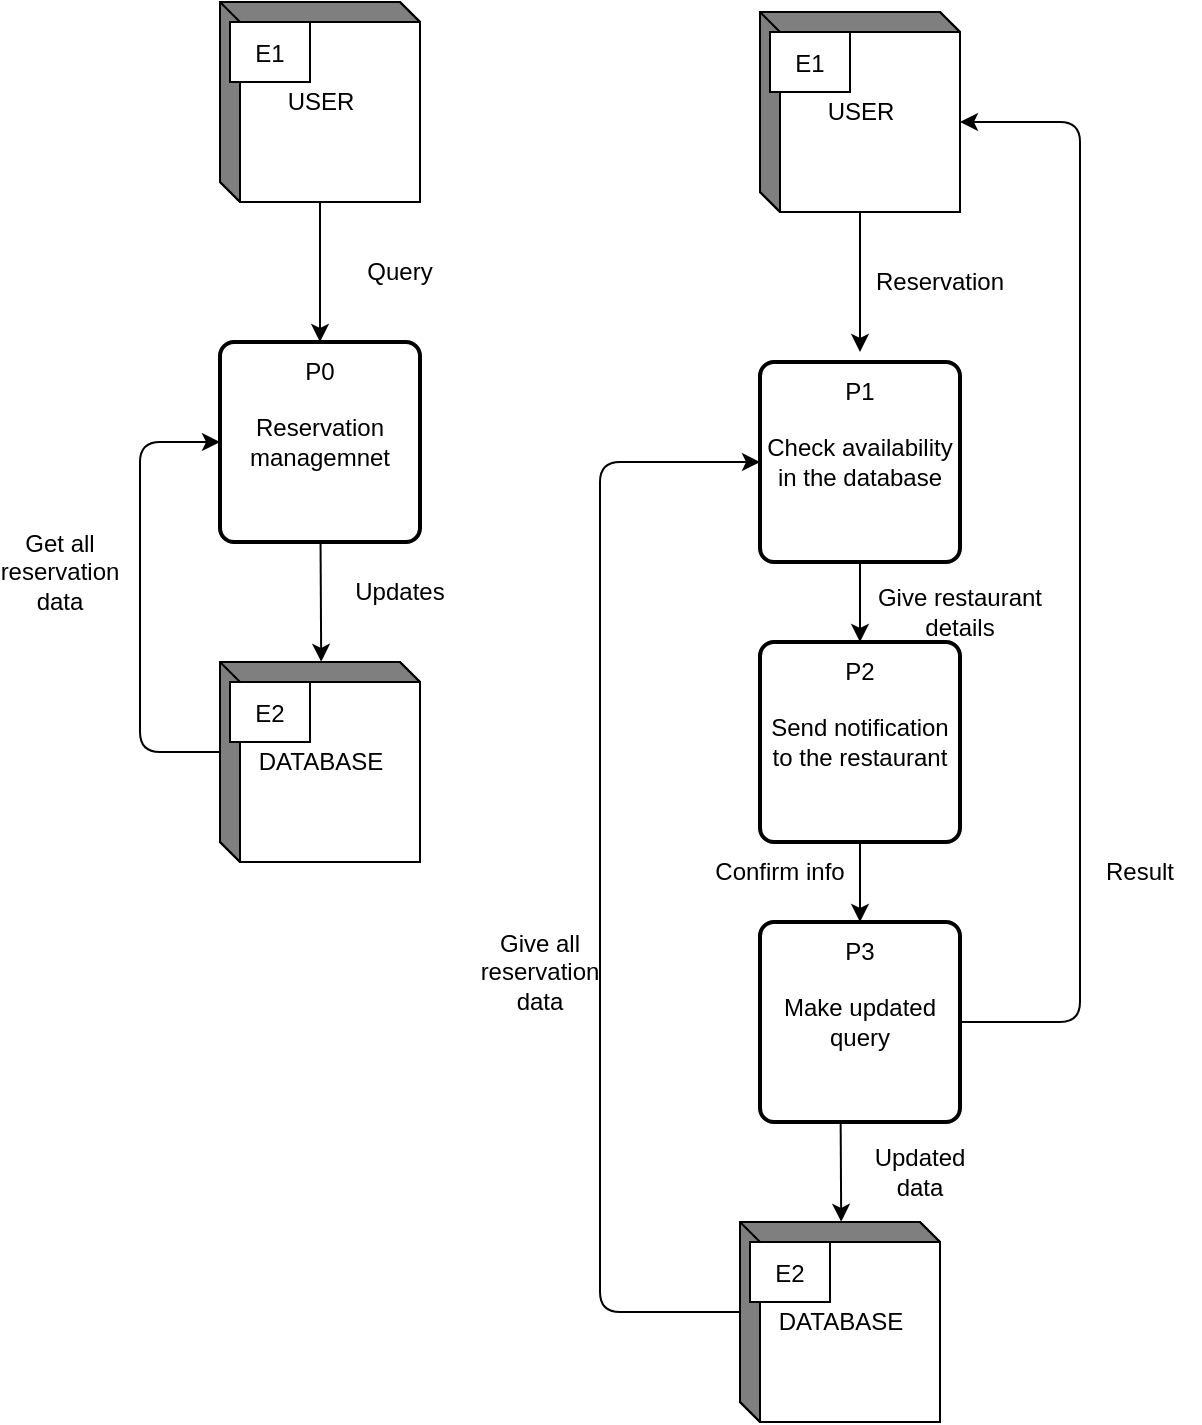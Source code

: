 <mxfile>
    <diagram id="izCZo8rphefjfw74UFTz" name="Page-1">
        <mxGraphModel dx="1393" dy="430" grid="1" gridSize="10" guides="1" tooltips="1" connect="1" arrows="1" fold="1" page="1" pageScale="1" pageWidth="850" pageHeight="1100" math="0" shadow="0">
            <root>
                <mxCell id="0"/>
                <mxCell id="1" parent="0"/>
                <mxCell id="138" style="edgeStyle=none;html=1;entryX=0.5;entryY=0;entryDx=0;entryDy=0;" parent="1" source="130" target="135" edge="1">
                    <mxGeometry relative="1" as="geometry"/>
                </mxCell>
                <mxCell id="130" value="USER" style="html=1;dashed=0;whitespace=wrap;shape=mxgraph.dfd.externalEntity" parent="1" vertex="1">
                    <mxGeometry x="90" y="310" width="100" height="100" as="geometry"/>
                </mxCell>
                <mxCell id="131" value="E1" style="autosize=1;part=1;resizable=0;strokeColor=inherit;fillColor=inherit;gradientColor=inherit;" parent="130" vertex="1">
                    <mxGeometry width="40" height="30" relative="1" as="geometry">
                        <mxPoint x="5" y="10" as="offset"/>
                    </mxGeometry>
                </mxCell>
                <mxCell id="140" style="edgeStyle=none;html=1;exitX=0;exitY=0;exitDx=0;exitDy=45;exitPerimeter=0;entryX=0;entryY=0.5;entryDx=0;entryDy=0;" parent="1" source="132" target="134" edge="1">
                    <mxGeometry relative="1" as="geometry">
                        <Array as="points">
                            <mxPoint x="50" y="685"/>
                            <mxPoint x="50" y="530"/>
                        </Array>
                    </mxGeometry>
                </mxCell>
                <mxCell id="132" value="DATABASE" style="html=1;dashed=0;whitespace=wrap;shape=mxgraph.dfd.externalEntity" parent="1" vertex="1">
                    <mxGeometry x="90" y="640" width="100" height="100" as="geometry"/>
                </mxCell>
                <mxCell id="133" value="E2" style="autosize=1;part=1;resizable=0;strokeColor=inherit;fillColor=inherit;gradientColor=inherit;" parent="132" vertex="1">
                    <mxGeometry width="40" height="30" relative="1" as="geometry">
                        <mxPoint x="5" y="10" as="offset"/>
                    </mxGeometry>
                </mxCell>
                <mxCell id="143" style="edgeStyle=none;html=1;entryX=0.506;entryY=-0.001;entryDx=0;entryDy=0;entryPerimeter=0;" parent="1" source="134" target="132" edge="1">
                    <mxGeometry relative="1" as="geometry"/>
                </mxCell>
                <mxCell id="134" value="Reservation managemnet" style="rounded=1;whiteSpace=wrap;html=1;absoluteArcSize=1;arcSize=14;strokeWidth=2;" parent="1" vertex="1">
                    <mxGeometry x="90" y="480" width="100" height="100" as="geometry"/>
                </mxCell>
                <mxCell id="135" value="P0" style="text;html=1;strokeColor=none;fillColor=none;align=center;verticalAlign=middle;whiteSpace=wrap;rounded=0;" parent="1" vertex="1">
                    <mxGeometry x="110" y="480" width="60" height="30" as="geometry"/>
                </mxCell>
                <mxCell id="141" value="Query" style="text;html=1;strokeColor=none;fillColor=none;align=center;verticalAlign=middle;whiteSpace=wrap;rounded=0;" parent="1" vertex="1">
                    <mxGeometry x="150" y="430" width="60" height="30" as="geometry"/>
                </mxCell>
                <mxCell id="144" value="Updates" style="text;html=1;strokeColor=none;fillColor=none;align=center;verticalAlign=middle;whiteSpace=wrap;rounded=0;" parent="1" vertex="1">
                    <mxGeometry x="150" y="590" width="60" height="30" as="geometry"/>
                </mxCell>
                <mxCell id="145" value="Get all reservation data" style="text;html=1;strokeColor=none;fillColor=none;align=center;verticalAlign=middle;whiteSpace=wrap;rounded=0;" parent="1" vertex="1">
                    <mxGeometry x="-20" y="580" width="60" height="30" as="geometry"/>
                </mxCell>
                <mxCell id="146" style="edgeStyle=none;html=1;entryX=0.5;entryY=0;entryDx=0;entryDy=0;" parent="1" source="147" edge="1">
                    <mxGeometry relative="1" as="geometry">
                        <mxPoint x="410" y="485" as="targetPoint"/>
                    </mxGeometry>
                </mxCell>
                <mxCell id="147" value="USER" style="html=1;dashed=0;whitespace=wrap;shape=mxgraph.dfd.externalEntity" parent="1" vertex="1">
                    <mxGeometry x="360" y="315" width="100" height="100" as="geometry"/>
                </mxCell>
                <mxCell id="148" value="E1" style="autosize=1;part=1;resizable=0;strokeColor=inherit;fillColor=inherit;gradientColor=inherit;" parent="147" vertex="1">
                    <mxGeometry width="40" height="30" relative="1" as="geometry">
                        <mxPoint x="5" y="10" as="offset"/>
                    </mxGeometry>
                </mxCell>
                <mxCell id="166" style="edgeStyle=none;html=1;exitX=0;exitY=0;exitDx=0;exitDy=45;exitPerimeter=0;entryX=0;entryY=0.5;entryDx=0;entryDy=0;" parent="1" source="150" target="158" edge="1">
                    <mxGeometry relative="1" as="geometry">
                        <Array as="points">
                            <mxPoint x="280" y="965"/>
                            <mxPoint x="280" y="540"/>
                        </Array>
                    </mxGeometry>
                </mxCell>
                <mxCell id="150" value="DATABASE" style="html=1;dashed=0;whitespace=wrap;shape=mxgraph.dfd.externalEntity" parent="1" vertex="1">
                    <mxGeometry x="350" y="920" width="100" height="100" as="geometry"/>
                </mxCell>
                <mxCell id="151" value="E2" style="autosize=1;part=1;resizable=0;strokeColor=inherit;fillColor=inherit;gradientColor=inherit;" parent="150" vertex="1">
                    <mxGeometry width="40" height="30" relative="1" as="geometry">
                        <mxPoint x="5" y="10" as="offset"/>
                    </mxGeometry>
                </mxCell>
                <mxCell id="152" style="edgeStyle=none;html=1;entryX=0.506;entryY=-0.001;entryDx=0;entryDy=0;entryPerimeter=0;" parent="1" target="150" edge="1">
                    <mxGeometry relative="1" as="geometry">
                        <mxPoint x="400.273" y="860" as="sourcePoint"/>
                    </mxGeometry>
                </mxCell>
                <mxCell id="155" value="Reservation" style="text;html=1;strokeColor=none;fillColor=none;align=center;verticalAlign=middle;whiteSpace=wrap;rounded=0;" parent="1" vertex="1">
                    <mxGeometry x="420" y="435" width="60" height="30" as="geometry"/>
                </mxCell>
                <mxCell id="156" value="Updated data" style="text;html=1;strokeColor=none;fillColor=none;align=center;verticalAlign=middle;whiteSpace=wrap;rounded=0;" parent="1" vertex="1">
                    <mxGeometry x="410" y="880" width="60" height="30" as="geometry"/>
                </mxCell>
                <mxCell id="157" value="Give all reservation data" style="text;html=1;strokeColor=none;fillColor=none;align=center;verticalAlign=middle;whiteSpace=wrap;rounded=0;" parent="1" vertex="1">
                    <mxGeometry x="220" y="780" width="60" height="30" as="geometry"/>
                </mxCell>
                <mxCell id="167" style="edgeStyle=none;html=1;" parent="1" source="158" target="162" edge="1">
                    <mxGeometry relative="1" as="geometry"/>
                </mxCell>
                <mxCell id="158" value="Check availability in the database" style="rounded=1;whiteSpace=wrap;html=1;absoluteArcSize=1;arcSize=14;strokeWidth=2;" parent="1" vertex="1">
                    <mxGeometry x="360" y="490" width="100" height="100" as="geometry"/>
                </mxCell>
                <mxCell id="160" value="P1" style="text;html=1;strokeColor=none;fillColor=none;align=center;verticalAlign=middle;whiteSpace=wrap;rounded=0;" parent="1" vertex="1">
                    <mxGeometry x="380" y="490" width="60" height="30" as="geometry"/>
                </mxCell>
                <mxCell id="168" style="edgeStyle=none;html=1;" parent="1" source="161" edge="1">
                    <mxGeometry relative="1" as="geometry">
                        <mxPoint x="410" y="770" as="targetPoint"/>
                    </mxGeometry>
                </mxCell>
                <mxCell id="161" value="Send notification to the restaurant" style="rounded=1;whiteSpace=wrap;html=1;absoluteArcSize=1;arcSize=14;strokeWidth=2;" parent="1" vertex="1">
                    <mxGeometry x="360" y="630" width="100" height="100" as="geometry"/>
                </mxCell>
                <mxCell id="162" value="P2" style="text;html=1;strokeColor=none;fillColor=none;align=center;verticalAlign=middle;whiteSpace=wrap;rounded=0;" parent="1" vertex="1">
                    <mxGeometry x="380" y="630" width="60" height="30" as="geometry"/>
                </mxCell>
                <mxCell id="169" style="edgeStyle=none;html=1;exitX=1;exitY=0.5;exitDx=0;exitDy=0;entryX=0;entryY=0;entryDx=100;entryDy=55;entryPerimeter=0;" parent="1" source="163" target="147" edge="1">
                    <mxGeometry relative="1" as="geometry">
                        <Array as="points">
                            <mxPoint x="520" y="820"/>
                            <mxPoint x="520" y="370"/>
                        </Array>
                    </mxGeometry>
                </mxCell>
                <mxCell id="163" value="Make updated query" style="rounded=1;whiteSpace=wrap;html=1;absoluteArcSize=1;arcSize=14;strokeWidth=2;" parent="1" vertex="1">
                    <mxGeometry x="360" y="770" width="100" height="100" as="geometry"/>
                </mxCell>
                <mxCell id="164" value="P3" style="text;html=1;strokeColor=none;fillColor=none;align=center;verticalAlign=middle;whiteSpace=wrap;rounded=0;" parent="1" vertex="1">
                    <mxGeometry x="380" y="770" width="60" height="30" as="geometry"/>
                </mxCell>
                <mxCell id="170" value="Result" style="text;html=1;strokeColor=none;fillColor=none;align=center;verticalAlign=middle;whiteSpace=wrap;rounded=0;" parent="1" vertex="1">
                    <mxGeometry x="520" y="730" width="60" height="30" as="geometry"/>
                </mxCell>
                <mxCell id="171" value="Give restaurant details" style="text;html=1;strokeColor=none;fillColor=none;align=center;verticalAlign=middle;whiteSpace=wrap;rounded=0;" parent="1" vertex="1">
                    <mxGeometry x="410" y="600" width="100" height="30" as="geometry"/>
                </mxCell>
                <mxCell id="173" value="Confirm info" style="text;html=1;strokeColor=none;fillColor=none;align=center;verticalAlign=middle;whiteSpace=wrap;rounded=0;" parent="1" vertex="1">
                    <mxGeometry x="320" y="730" width="100" height="30" as="geometry"/>
                </mxCell>
            </root>
        </mxGraphModel>
    </diagram>
</mxfile>